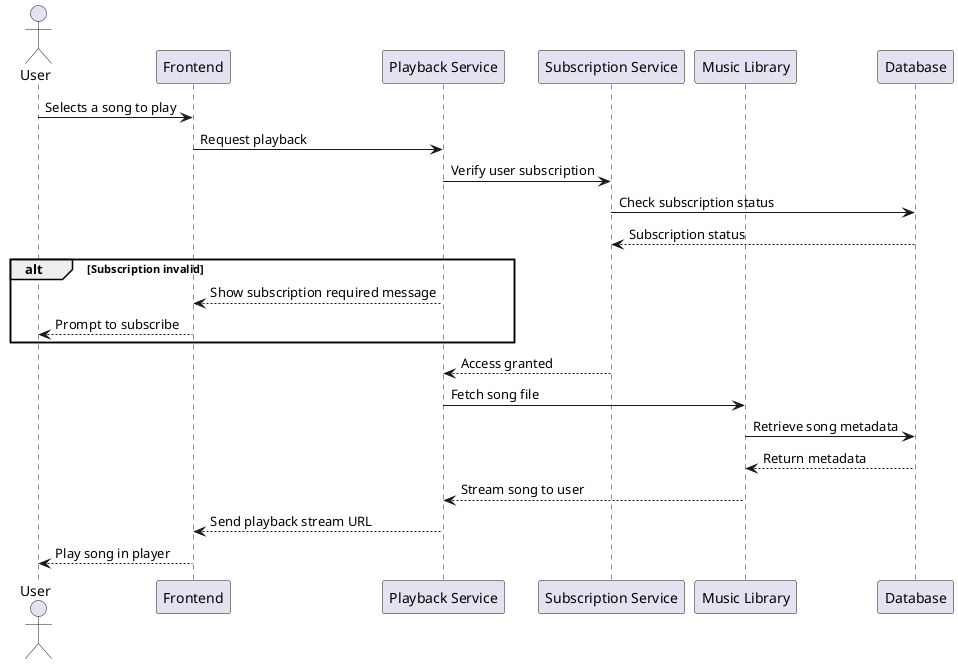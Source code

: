 @startuml

actor User
participant "Frontend" as FE
participant "Playback Service" as PS
participant "Subscription Service" as SS
participant "Music Library" as ML
participant "Database" as DB

User -> FE : Selects a song to play
FE -> PS : Request playback
PS -> SS : Verify user subscription
SS -> DB : Check subscription status
DB --> SS : Subscription status
alt Subscription invalid
    PS --> FE : Show subscription required message
    FE --> User : Prompt to subscribe
end
SS --> PS : Access granted
PS -> ML : Fetch song file
ML -> DB : Retrieve song metadata
DB --> ML : Return metadata
ML --> PS : Stream song to user
PS --> FE : Send playback stream URL
FE --> User : Play song in player

@enduml
